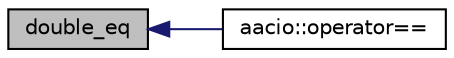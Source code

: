 digraph "double_eq"
{
  edge [fontname="Helvetica",fontsize="10",labelfontname="Helvetica",labelfontsize="10"];
  node [fontname="Helvetica",fontsize="10",shape=record];
  rankdir="LR";
  Node10 [label="double_eq",height=0.2,width=0.4,color="black", fillcolor="grey75", style="filled", fontcolor="black"];
  Node10 -> Node11 [dir="back",color="midnightblue",fontsize="10",style="solid",fontname="Helvetica"];
  Node11 [label="aacio::operator==",height=0.2,width=0.4,color="black", fillcolor="white", style="filled",URL="$group__real.html#ga37515f3f3a7c985eeb90435974576fbf",tooltip="Compares two double variables c1 and c2. "];
}
